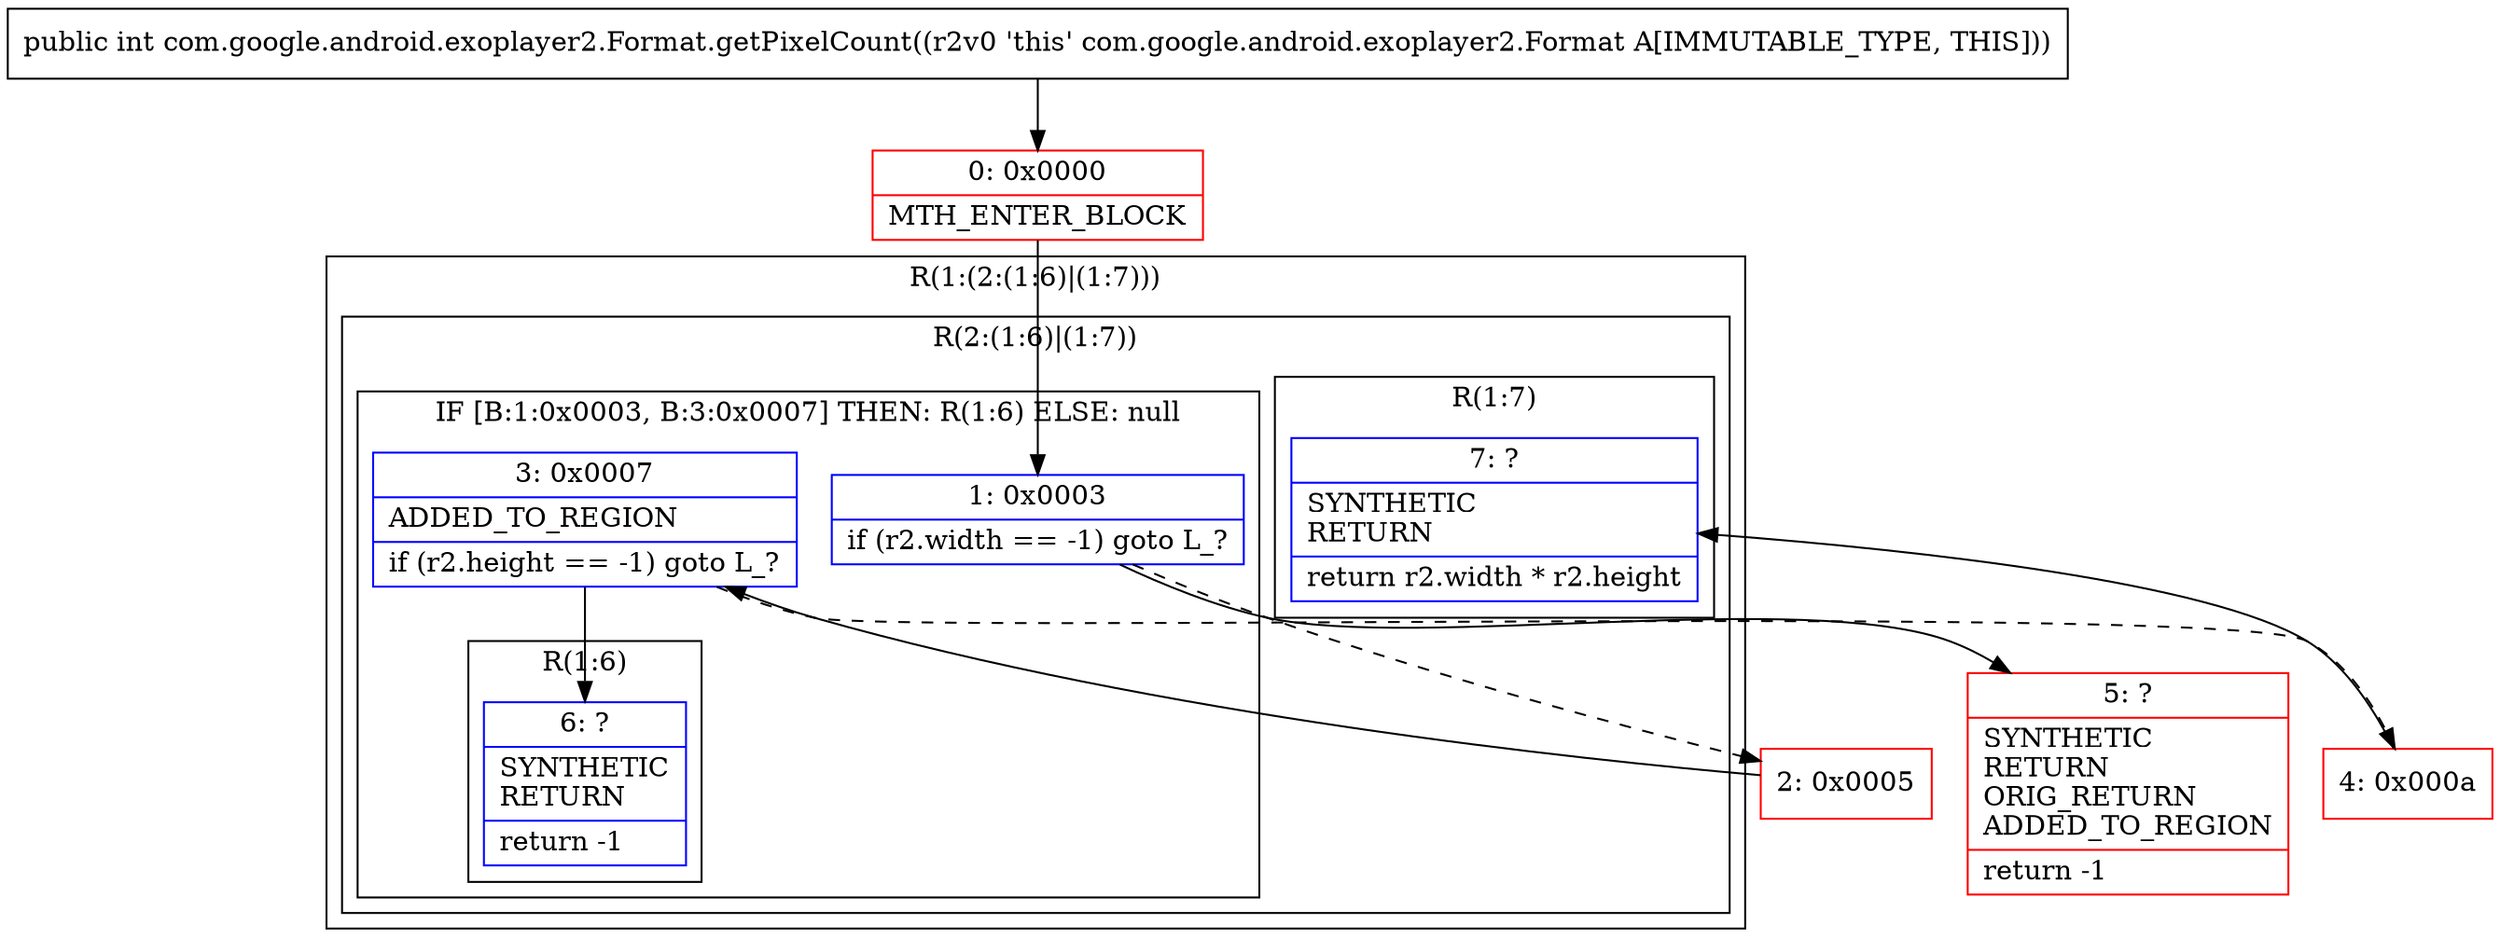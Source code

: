 digraph "CFG forcom.google.android.exoplayer2.Format.getPixelCount()I" {
subgraph cluster_Region_675951568 {
label = "R(1:(2:(1:6)|(1:7)))";
node [shape=record,color=blue];
subgraph cluster_Region_1012471515 {
label = "R(2:(1:6)|(1:7))";
node [shape=record,color=blue];
subgraph cluster_IfRegion_1473338252 {
label = "IF [B:1:0x0003, B:3:0x0007] THEN: R(1:6) ELSE: null";
node [shape=record,color=blue];
Node_1 [shape=record,label="{1\:\ 0x0003|if (r2.width == \-1) goto L_?\l}"];
Node_3 [shape=record,label="{3\:\ 0x0007|ADDED_TO_REGION\l|if (r2.height == \-1) goto L_?\l}"];
subgraph cluster_Region_1269610018 {
label = "R(1:6)";
node [shape=record,color=blue];
Node_6 [shape=record,label="{6\:\ ?|SYNTHETIC\lRETURN\l|return \-1\l}"];
}
}
subgraph cluster_Region_847366196 {
label = "R(1:7)";
node [shape=record,color=blue];
Node_7 [shape=record,label="{7\:\ ?|SYNTHETIC\lRETURN\l|return r2.width * r2.height\l}"];
}
}
}
Node_0 [shape=record,color=red,label="{0\:\ 0x0000|MTH_ENTER_BLOCK\l}"];
Node_2 [shape=record,color=red,label="{2\:\ 0x0005}"];
Node_4 [shape=record,color=red,label="{4\:\ 0x000a}"];
Node_5 [shape=record,color=red,label="{5\:\ ?|SYNTHETIC\lRETURN\lORIG_RETURN\lADDED_TO_REGION\l|return \-1\l}"];
MethodNode[shape=record,label="{public int com.google.android.exoplayer2.Format.getPixelCount((r2v0 'this' com.google.android.exoplayer2.Format A[IMMUTABLE_TYPE, THIS])) }"];
MethodNode -> Node_0;
Node_1 -> Node_2[style=dashed];
Node_1 -> Node_5;
Node_3 -> Node_4[style=dashed];
Node_3 -> Node_6;
Node_0 -> Node_1;
Node_2 -> Node_3;
Node_4 -> Node_7;
}

